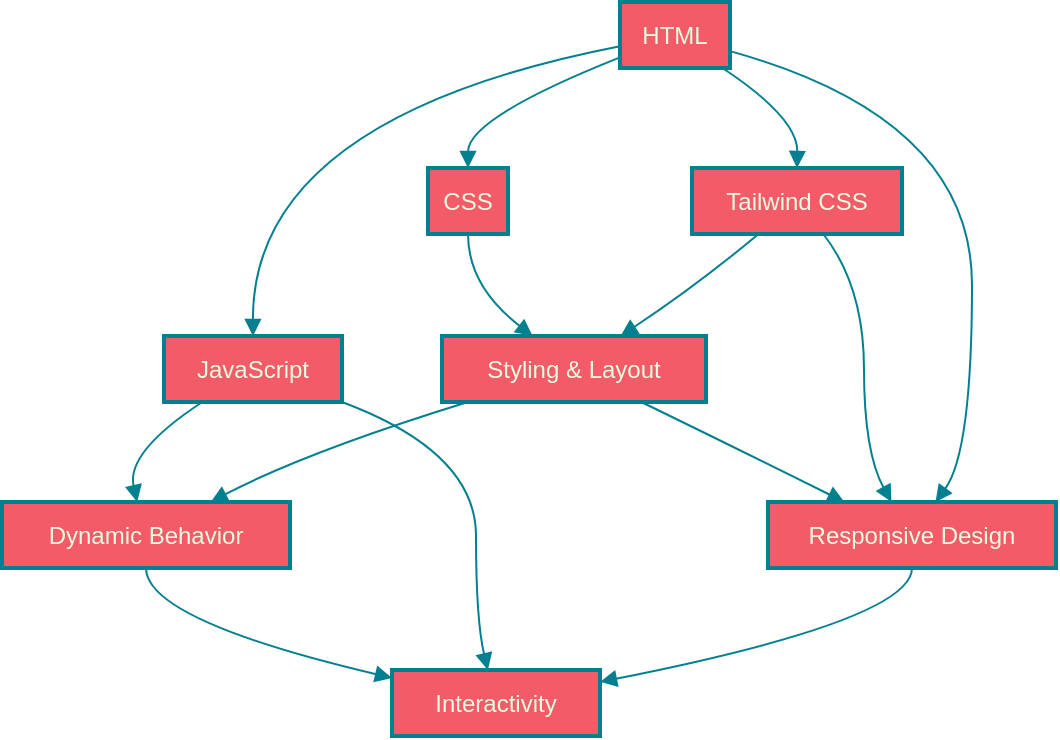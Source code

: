 <mxfile version="24.7.8">
  <diagram name="Page-1" id="A2ZB3IKfdO46_0DkYYwM">
    <mxGraphModel dx="1050" dy="522" grid="1" gridSize="10" guides="1" tooltips="1" connect="1" arrows="1" fold="1" page="1" pageScale="1" pageWidth="850" pageHeight="1100" math="0" shadow="0">
      <root>
        <mxCell id="0" />
        <mxCell id="1" parent="0" />
        <mxCell id="D5EfDJb0nb5C8Kh5RLZR-1" value="HTML" style="whiteSpace=wrap;strokeWidth=2;labelBackgroundColor=none;fillColor=#F45B69;strokeColor=#028090;fontColor=#E4FDE1;" vertex="1" parent="1">
          <mxGeometry x="329" y="20" width="55" height="33" as="geometry" />
        </mxCell>
        <mxCell id="D5EfDJb0nb5C8Kh5RLZR-2" value="CSS" style="whiteSpace=wrap;strokeWidth=2;labelBackgroundColor=none;fillColor=#F45B69;strokeColor=#028090;fontColor=#E4FDE1;" vertex="1" parent="1">
          <mxGeometry x="233" y="103" width="40" height="33" as="geometry" />
        </mxCell>
        <mxCell id="D5EfDJb0nb5C8Kh5RLZR-3" value="Tailwind CSS" style="whiteSpace=wrap;strokeWidth=2;labelBackgroundColor=none;fillColor=#F45B69;strokeColor=#028090;fontColor=#E4FDE1;" vertex="1" parent="1">
          <mxGeometry x="365" y="103" width="105" height="33" as="geometry" />
        </mxCell>
        <mxCell id="D5EfDJb0nb5C8Kh5RLZR-4" value="JavaScript" style="whiteSpace=wrap;strokeWidth=2;labelBackgroundColor=none;fillColor=#F45B69;strokeColor=#028090;fontColor=#E4FDE1;" vertex="1" parent="1">
          <mxGeometry x="101" y="187" width="89" height="33" as="geometry" />
        </mxCell>
        <mxCell id="D5EfDJb0nb5C8Kh5RLZR-5" value="Styling &amp; Layout" style="whiteSpace=wrap;strokeWidth=2;labelBackgroundColor=none;fillColor=#F45B69;strokeColor=#028090;fontColor=#E4FDE1;" vertex="1" parent="1">
          <mxGeometry x="240" y="187" width="132" height="33" as="geometry" />
        </mxCell>
        <mxCell id="D5EfDJb0nb5C8Kh5RLZR-6" value="Dynamic Behavior" style="whiteSpace=wrap;strokeWidth=2;labelBackgroundColor=none;fillColor=#F45B69;strokeColor=#028090;fontColor=#E4FDE1;" vertex="1" parent="1">
          <mxGeometry x="20" y="270" width="144" height="33" as="geometry" />
        </mxCell>
        <mxCell id="D5EfDJb0nb5C8Kh5RLZR-7" value="Responsive Design" style="whiteSpace=wrap;strokeWidth=2;labelBackgroundColor=none;fillColor=#F45B69;strokeColor=#028090;fontColor=#E4FDE1;" vertex="1" parent="1">
          <mxGeometry x="403" y="270" width="144" height="33" as="geometry" />
        </mxCell>
        <mxCell id="D5EfDJb0nb5C8Kh5RLZR-8" value="Interactivity" style="whiteSpace=wrap;strokeWidth=2;labelBackgroundColor=none;fillColor=#F45B69;strokeColor=#028090;fontColor=#E4FDE1;" vertex="1" parent="1">
          <mxGeometry x="215" y="354" width="104" height="33" as="geometry" />
        </mxCell>
        <mxCell id="D5EfDJb0nb5C8Kh5RLZR-9" value="" style="curved=1;startArrow=none;endArrow=block;exitX=0;exitY=0.84;entryX=0.5;entryY=0.01;rounded=0;labelBackgroundColor=none;strokeColor=#028090;fontColor=default;" edge="1" parent="1" source="D5EfDJb0nb5C8Kh5RLZR-1" target="D5EfDJb0nb5C8Kh5RLZR-2">
          <mxGeometry relative="1" as="geometry">
            <Array as="points">
              <mxPoint x="253" y="78" />
            </Array>
          </mxGeometry>
        </mxCell>
        <mxCell id="D5EfDJb0nb5C8Kh5RLZR-10" value="" style="curved=1;startArrow=none;endArrow=block;exitX=0.94;exitY=1.01;entryX=0.5;entryY=0.01;rounded=0;labelBackgroundColor=none;strokeColor=#028090;fontColor=default;" edge="1" parent="1" source="D5EfDJb0nb5C8Kh5RLZR-1" target="D5EfDJb0nb5C8Kh5RLZR-3">
          <mxGeometry relative="1" as="geometry">
            <Array as="points">
              <mxPoint x="418" y="78" />
            </Array>
          </mxGeometry>
        </mxCell>
        <mxCell id="D5EfDJb0nb5C8Kh5RLZR-11" value="" style="curved=1;startArrow=none;endArrow=block;exitX=0;exitY=0.67;entryX=0.5;entryY=-0.01;rounded=0;labelBackgroundColor=none;strokeColor=#028090;fontColor=default;" edge="1" parent="1" source="D5EfDJb0nb5C8Kh5RLZR-1" target="D5EfDJb0nb5C8Kh5RLZR-4">
          <mxGeometry relative="1" as="geometry">
            <Array as="points">
              <mxPoint x="145" y="78" />
            </Array>
          </mxGeometry>
        </mxCell>
        <mxCell id="D5EfDJb0nb5C8Kh5RLZR-12" value="" style="curved=1;startArrow=none;endArrow=block;exitX=0.5;exitY=1.02;entryX=0.34;entryY=-0.01;rounded=0;labelBackgroundColor=none;strokeColor=#028090;fontColor=default;" edge="1" parent="1" source="D5EfDJb0nb5C8Kh5RLZR-2" target="D5EfDJb0nb5C8Kh5RLZR-5">
          <mxGeometry relative="1" as="geometry">
            <Array as="points">
              <mxPoint x="253" y="162" />
            </Array>
          </mxGeometry>
        </mxCell>
        <mxCell id="D5EfDJb0nb5C8Kh5RLZR-13" value="" style="curved=1;startArrow=none;endArrow=block;exitX=0.31;exitY=1.02;entryX=0.68;entryY=-0.01;rounded=0;labelBackgroundColor=none;strokeColor=#028090;fontColor=default;" edge="1" parent="1" source="D5EfDJb0nb5C8Kh5RLZR-3" target="D5EfDJb0nb5C8Kh5RLZR-5">
          <mxGeometry relative="1" as="geometry">
            <Array as="points">
              <mxPoint x="367" y="162" />
            </Array>
          </mxGeometry>
        </mxCell>
        <mxCell id="D5EfDJb0nb5C8Kh5RLZR-14" value="" style="curved=1;startArrow=none;endArrow=block;exitX=0.21;exitY=1.01;entryX=0.47;entryY=0.01;rounded=0;labelBackgroundColor=none;strokeColor=#028090;fontColor=default;" edge="1" parent="1" source="D5EfDJb0nb5C8Kh5RLZR-4" target="D5EfDJb0nb5C8Kh5RLZR-6">
          <mxGeometry relative="1" as="geometry">
            <Array as="points">
              <mxPoint x="82" y="245" />
            </Array>
          </mxGeometry>
        </mxCell>
        <mxCell id="D5EfDJb0nb5C8Kh5RLZR-15" value="" style="curved=1;startArrow=none;endArrow=block;exitX=0.76;exitY=1.01;entryX=0.27;entryY=0.01;rounded=0;labelBackgroundColor=none;strokeColor=#028090;fontColor=default;" edge="1" parent="1" source="D5EfDJb0nb5C8Kh5RLZR-5" target="D5EfDJb0nb5C8Kh5RLZR-7">
          <mxGeometry relative="1" as="geometry">
            <Array as="points">
              <mxPoint x="391" y="245" />
            </Array>
          </mxGeometry>
        </mxCell>
        <mxCell id="D5EfDJb0nb5C8Kh5RLZR-16" value="" style="curved=1;startArrow=none;endArrow=block;exitX=0.63;exitY=1.02;entryX=0.43;entryY=0.01;rounded=0;labelBackgroundColor=none;strokeColor=#028090;fontColor=default;" edge="1" parent="1" source="D5EfDJb0nb5C8Kh5RLZR-3" target="D5EfDJb0nb5C8Kh5RLZR-7">
          <mxGeometry relative="1" as="geometry">
            <Array as="points">
              <mxPoint x="451" y="162" />
              <mxPoint x="451" y="245" />
            </Array>
          </mxGeometry>
        </mxCell>
        <mxCell id="D5EfDJb0nb5C8Kh5RLZR-17" value="" style="curved=1;startArrow=none;endArrow=block;exitX=0.5;exitY=1.02;entryX=0;entryY=0.12;rounded=0;labelBackgroundColor=none;strokeColor=#028090;fontColor=default;" edge="1" parent="1" source="D5EfDJb0nb5C8Kh5RLZR-6" target="D5EfDJb0nb5C8Kh5RLZR-8">
          <mxGeometry relative="1" as="geometry">
            <Array as="points">
              <mxPoint x="92" y="329" />
            </Array>
          </mxGeometry>
        </mxCell>
        <mxCell id="D5EfDJb0nb5C8Kh5RLZR-18" value="" style="curved=1;startArrow=none;endArrow=block;exitX=1;exitY=1;entryX=0.46;entryY=-0.01;rounded=0;labelBackgroundColor=none;strokeColor=#028090;fontColor=default;" edge="1" parent="1" source="D5EfDJb0nb5C8Kh5RLZR-4" target="D5EfDJb0nb5C8Kh5RLZR-8">
          <mxGeometry relative="1" as="geometry">
            <Array as="points">
              <mxPoint x="257" y="245" />
              <mxPoint x="257" y="329" />
            </Array>
          </mxGeometry>
        </mxCell>
        <mxCell id="D5EfDJb0nb5C8Kh5RLZR-19" value="" style="curved=1;startArrow=none;endArrow=block;exitX=0.99;exitY=0.74;entryX=0.58;entryY=0.01;rounded=0;labelBackgroundColor=none;strokeColor=#028090;fontColor=default;" edge="1" parent="1" source="D5EfDJb0nb5C8Kh5RLZR-1" target="D5EfDJb0nb5C8Kh5RLZR-7">
          <mxGeometry relative="1" as="geometry">
            <Array as="points">
              <mxPoint x="505" y="78" />
              <mxPoint x="505" y="245" />
            </Array>
          </mxGeometry>
        </mxCell>
        <mxCell id="D5EfDJb0nb5C8Kh5RLZR-20" value="" style="curved=1;startArrow=none;endArrow=block;exitX=0.09;exitY=1.01;entryX=0.72;entryY=0.01;rounded=0;labelBackgroundColor=none;strokeColor=#028090;fontColor=default;" edge="1" parent="1" source="D5EfDJb0nb5C8Kh5RLZR-5" target="D5EfDJb0nb5C8Kh5RLZR-6">
          <mxGeometry relative="1" as="geometry">
            <Array as="points">
              <mxPoint x="172" y="245" />
            </Array>
          </mxGeometry>
        </mxCell>
        <mxCell id="D5EfDJb0nb5C8Kh5RLZR-21" value="" style="curved=1;startArrow=none;endArrow=block;exitX=0.5;exitY=1.02;entryX=1;entryY=0.18;rounded=0;labelBackgroundColor=none;strokeColor=#028090;fontColor=default;" edge="1" parent="1" source="D5EfDJb0nb5C8Kh5RLZR-7" target="D5EfDJb0nb5C8Kh5RLZR-8">
          <mxGeometry relative="1" as="geometry">
            <Array as="points">
              <mxPoint x="475" y="329" />
            </Array>
          </mxGeometry>
        </mxCell>
      </root>
    </mxGraphModel>
  </diagram>
</mxfile>
